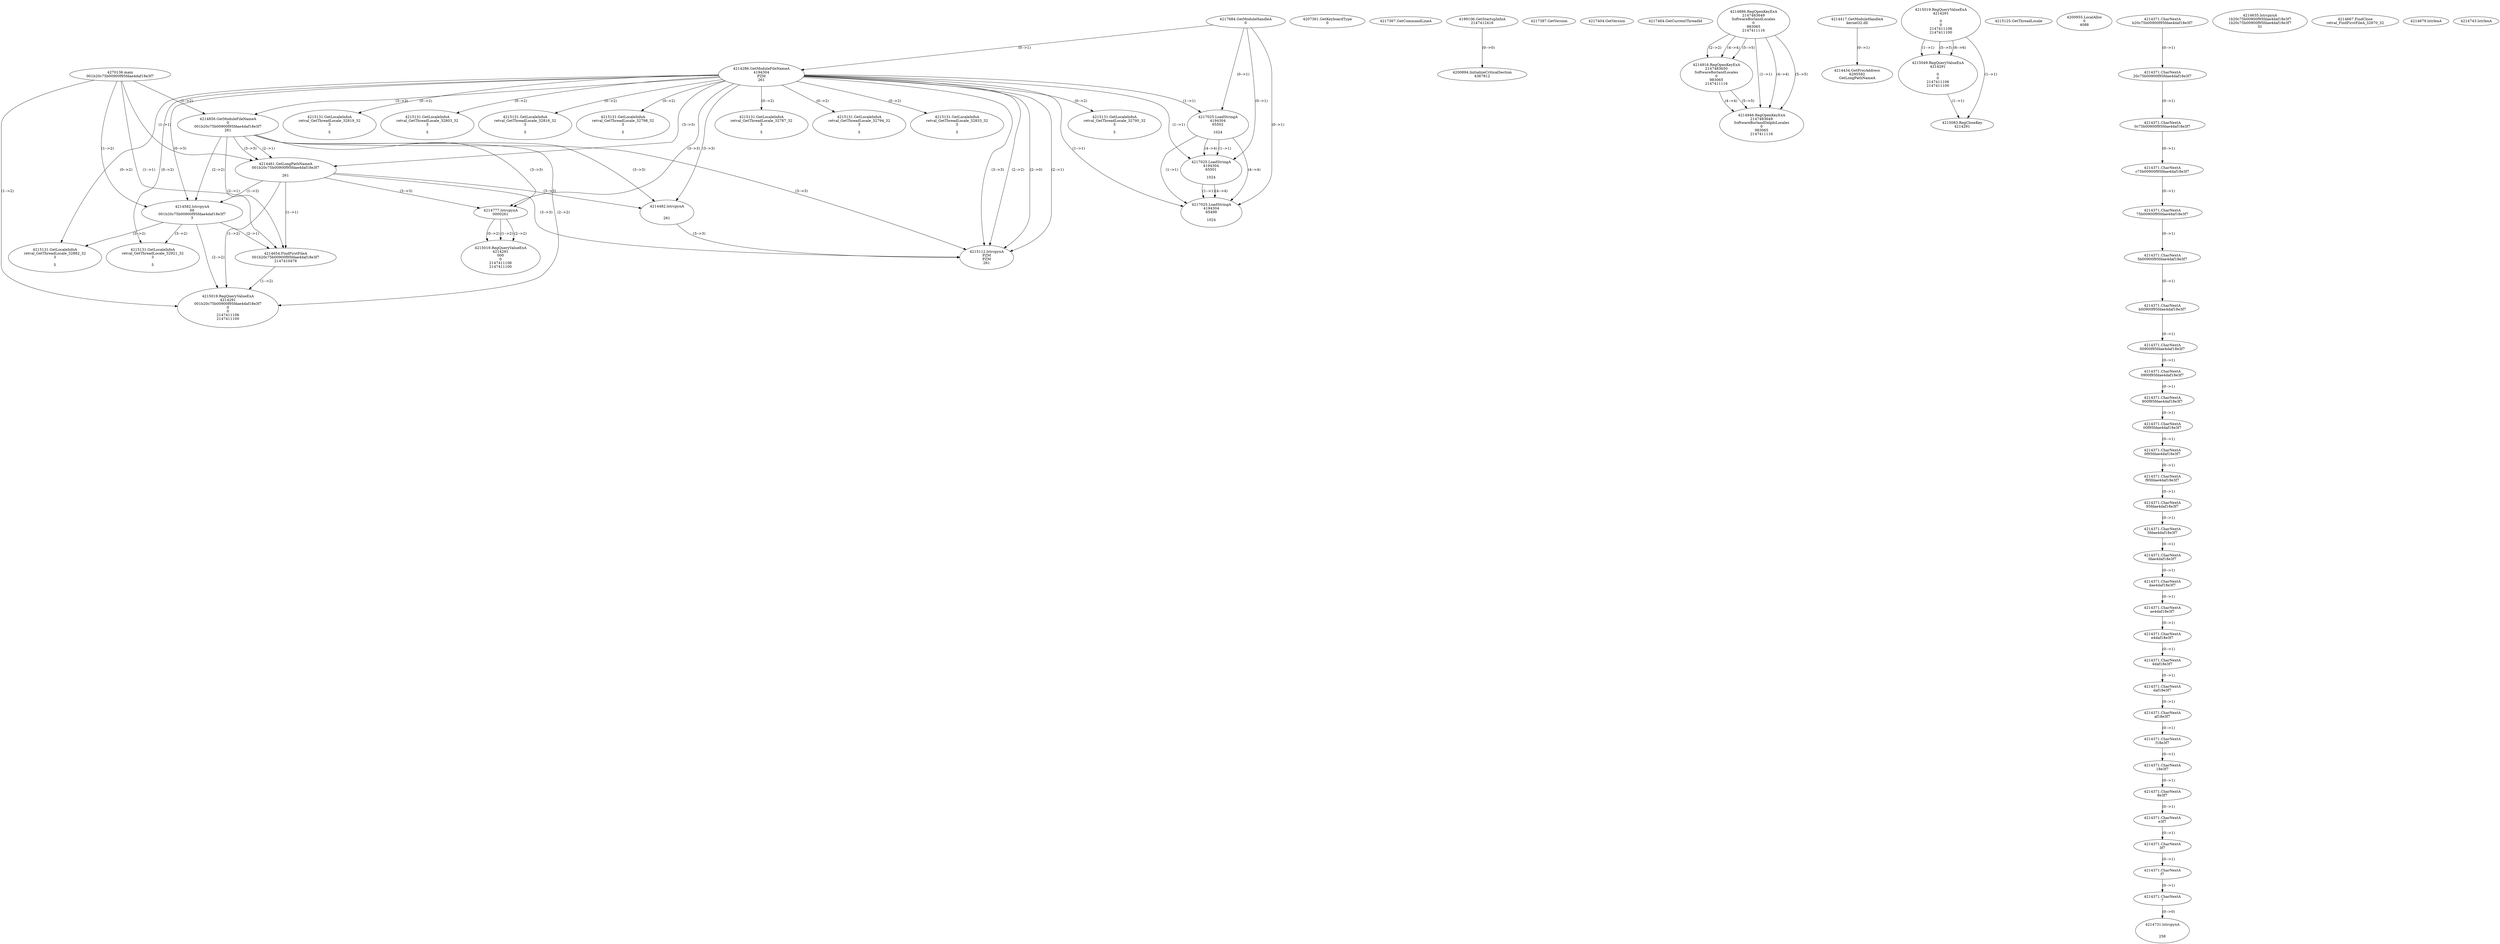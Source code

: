 // Global SCDG with merge call
digraph {
	0 [label="4270136.main
001b20c75b00900f95fdae4daf18e3f7"]
	1 [label="4217684.GetModuleHandleA
0"]
	2 [label="4207361.GetKeyboardType
0"]
	3 [label="4217367.GetCommandLineA
"]
	4 [label="4199106.GetStartupInfoA
2147412416"]
	5 [label="4217387.GetVersion
"]
	6 [label="4217404.GetVersion
"]
	7 [label="4217464.GetCurrentThreadId
"]
	8 [label="4214286.GetModuleFileNameA
4194304
PZM
261"]
	1 -> 8 [label="(0-->1)"]
	9 [label="4214856.GetModuleFileNameA
0
001b20c75b00900f95fdae4daf18e3f7
261"]
	0 -> 9 [label="(1-->2)"]
	8 -> 9 [label="(3-->3)"]
	10 [label="4214886.RegOpenKeyExA
2147483649
Software\Borland\Locales
0
983065
2147411116"]
	11 [label="4214916.RegOpenKeyExA
2147483650
Software\Borland\Locales
0
983065
2147411116"]
	10 -> 11 [label="(2-->2)"]
	10 -> 11 [label="(4-->4)"]
	10 -> 11 [label="(5-->5)"]
	12 [label="4214946.RegOpenKeyExA
2147483649
Software\Borland\Delphi\Locales
0
983065
2147411116"]
	10 -> 12 [label="(1-->1)"]
	10 -> 12 [label="(4-->4)"]
	11 -> 12 [label="(4-->4)"]
	10 -> 12 [label="(5-->5)"]
	11 -> 12 [label="(5-->5)"]
	13 [label="4214417.GetModuleHandleA
kernel32.dll"]
	14 [label="4214434.GetProcAddress
6295592
GetLongPathNameA"]
	13 -> 14 [label="(0-->1)"]
	15 [label="4214461.GetLongPathNameA
001b20c75b00900f95fdae4daf18e3f7

261"]
	0 -> 15 [label="(1-->1)"]
	9 -> 15 [label="(2-->1)"]
	8 -> 15 [label="(3-->3)"]
	9 -> 15 [label="(3-->3)"]
	16 [label="4214482.lstrcpynA


261"]
	8 -> 16 [label="(3-->3)"]
	9 -> 16 [label="(3-->3)"]
	15 -> 16 [label="(3-->3)"]
	17 [label="4215019.RegQueryValueExA
4214291

0
0
2147411106
2147411100"]
	18 [label="4215049.RegQueryValueExA
4214291

0
0
2147411106
2147411100"]
	17 -> 18 [label="(1-->1)"]
	17 -> 18 [label="(5-->5)"]
	17 -> 18 [label="(6-->6)"]
	19 [label="4215083.RegCloseKey
4214291"]
	17 -> 19 [label="(1-->1)"]
	18 -> 19 [label="(1-->1)"]
	20 [label="4215112.lstrcpynA
PZM
PZM
261"]
	8 -> 20 [label="(2-->1)"]
	8 -> 20 [label="(2-->2)"]
	8 -> 20 [label="(3-->3)"]
	9 -> 20 [label="(3-->3)"]
	15 -> 20 [label="(3-->3)"]
	16 -> 20 [label="(3-->3)"]
	8 -> 20 [label="(2-->0)"]
	21 [label="4215125.GetThreadLocale
"]
	22 [label="4215131.GetLocaleInfoA
retval_GetThreadLocale_32819_32
3

5"]
	8 -> 22 [label="(0-->2)"]
	23 [label="4217025.LoadStringA
4194304
65502

1024"]
	1 -> 23 [label="(0-->1)"]
	8 -> 23 [label="(1-->1)"]
	24 [label="4200894.InitializeCriticalSection
4367812"]
	4 -> 24 [label="(0-->0)"]
	25 [label="4200955.LocalAlloc
0
4088"]
	26 [label="4215131.GetLocaleInfoA
retval_GetThreadLocale_32803_32
3

5"]
	8 -> 26 [label="(0-->2)"]
	27 [label="4215131.GetLocaleInfoA
retval_GetThreadLocale_32816_32
3

5"]
	8 -> 27 [label="(0-->2)"]
	28 [label="4217025.LoadStringA
4194304
65501

1024"]
	1 -> 28 [label="(0-->1)"]
	8 -> 28 [label="(1-->1)"]
	23 -> 28 [label="(1-->1)"]
	23 -> 28 [label="(4-->4)"]
	29 [label="4217025.LoadStringA
4194304
65499

1024"]
	1 -> 29 [label="(0-->1)"]
	8 -> 29 [label="(1-->1)"]
	23 -> 29 [label="(1-->1)"]
	28 -> 29 [label="(1-->1)"]
	23 -> 29 [label="(4-->4)"]
	28 -> 29 [label="(4-->4)"]
	30 [label="4214582.lstrcpynA
00
001b20c75b00900f95fdae4daf18e3f7
3"]
	0 -> 30 [label="(1-->2)"]
	9 -> 30 [label="(2-->2)"]
	15 -> 30 [label="(1-->2)"]
	8 -> 30 [label="(0-->3)"]
	31 [label="4214371.CharNextA
b20c75b00900f95fdae4daf18e3f7"]
	32 [label="4214371.CharNextA
20c75b00900f95fdae4daf18e3f7"]
	31 -> 32 [label="(0-->1)"]
	33 [label="4214371.CharNextA
0c75b00900f95fdae4daf18e3f7"]
	32 -> 33 [label="(0-->1)"]
	34 [label="4214371.CharNextA
c75b00900f95fdae4daf18e3f7"]
	33 -> 34 [label="(0-->1)"]
	35 [label="4214371.CharNextA
75b00900f95fdae4daf18e3f7"]
	34 -> 35 [label="(0-->1)"]
	36 [label="4214371.CharNextA
5b00900f95fdae4daf18e3f7"]
	35 -> 36 [label="(0-->1)"]
	37 [label="4214371.CharNextA
b00900f95fdae4daf18e3f7"]
	36 -> 37 [label="(0-->1)"]
	38 [label="4214371.CharNextA
00900f95fdae4daf18e3f7"]
	37 -> 38 [label="(0-->1)"]
	39 [label="4214371.CharNextA
0900f95fdae4daf18e3f7"]
	38 -> 39 [label="(0-->1)"]
	40 [label="4214371.CharNextA
900f95fdae4daf18e3f7"]
	39 -> 40 [label="(0-->1)"]
	41 [label="4214371.CharNextA
00f95fdae4daf18e3f7"]
	40 -> 41 [label="(0-->1)"]
	42 [label="4214371.CharNextA
0f95fdae4daf18e3f7"]
	41 -> 42 [label="(0-->1)"]
	43 [label="4214371.CharNextA
f95fdae4daf18e3f7"]
	42 -> 43 [label="(0-->1)"]
	44 [label="4214371.CharNextA
95fdae4daf18e3f7"]
	43 -> 44 [label="(0-->1)"]
	45 [label="4214371.CharNextA
5fdae4daf18e3f7"]
	44 -> 45 [label="(0-->1)"]
	46 [label="4214371.CharNextA
fdae4daf18e3f7"]
	45 -> 46 [label="(0-->1)"]
	47 [label="4214371.CharNextA
dae4daf18e3f7"]
	46 -> 47 [label="(0-->1)"]
	48 [label="4214371.CharNextA
ae4daf18e3f7"]
	47 -> 48 [label="(0-->1)"]
	49 [label="4214371.CharNextA
e4daf18e3f7"]
	48 -> 49 [label="(0-->1)"]
	50 [label="4214371.CharNextA
4daf18e3f7"]
	49 -> 50 [label="(0-->1)"]
	51 [label="4214371.CharNextA
daf18e3f7"]
	50 -> 51 [label="(0-->1)"]
	52 [label="4214371.CharNextA
af18e3f7"]
	51 -> 52 [label="(0-->1)"]
	53 [label="4214371.CharNextA
f18e3f7"]
	52 -> 53 [label="(0-->1)"]
	54 [label="4214371.CharNextA
18e3f7"]
	53 -> 54 [label="(0-->1)"]
	55 [label="4214371.CharNextA
8e3f7"]
	54 -> 55 [label="(0-->1)"]
	56 [label="4214371.CharNextA
e3f7"]
	55 -> 56 [label="(0-->1)"]
	57 [label="4214371.CharNextA
3f7"]
	56 -> 57 [label="(0-->1)"]
	58 [label="4214371.CharNextA
f7"]
	57 -> 58 [label="(0-->1)"]
	59 [label="4214371.CharNextA
7"]
	58 -> 59 [label="(0-->1)"]
	60 [label="4214635.lstrcpynA
1b20c75b00900f95fdae4daf18e3f7
1b20c75b00900f95fdae4daf18e3f7
31"]
	61 [label="4214654.FindFirstFileA
001b20c75b00900f95fdae4daf18e3f7
2147410478"]
	0 -> 61 [label="(1-->1)"]
	9 -> 61 [label="(2-->1)"]
	15 -> 61 [label="(1-->1)"]
	30 -> 61 [label="(2-->1)"]
	62 [label="4215019.RegQueryValueExA
4214291
001b20c75b00900f95fdae4daf18e3f7
0
0
2147411106
2147411100"]
	0 -> 62 [label="(1-->2)"]
	9 -> 62 [label="(2-->2)"]
	15 -> 62 [label="(1-->2)"]
	30 -> 62 [label="(2-->2)"]
	61 -> 62 [label="(1-->2)"]
	63 [label="4215131.GetLocaleInfoA
retval_GetThreadLocale_32882_32
3

5"]
	8 -> 63 [label="(0-->2)"]
	30 -> 63 [label="(3-->2)"]
	64 [label="4215131.GetLocaleInfoA
retval_GetThreadLocale_32798_32
3

5"]
	8 -> 64 [label="(0-->2)"]
	65 [label="4215131.GetLocaleInfoA
retval_GetThreadLocale_32787_32
3

5"]
	8 -> 65 [label="(0-->2)"]
	66 [label="4215131.GetLocaleInfoA
retval_GetThreadLocale_32794_32
3

5"]
	8 -> 66 [label="(0-->2)"]
	67 [label="4215131.GetLocaleInfoA
retval_GetThreadLocale_32833_32
3

5"]
	8 -> 67 [label="(0-->2)"]
	68 [label="4214667.FindClose
retval_FindFirstFileA_32870_32"]
	69 [label="4214679.lstrlenA
"]
	70 [label="4214731.lstrcpynA


258"]
	59 -> 70 [label="(0-->0)"]
	71 [label="4214743.lstrlenA
"]
	72 [label="4214777.lstrcpynA
00\
00\
261"]
	8 -> 72 [label="(3-->3)"]
	9 -> 72 [label="(3-->3)"]
	15 -> 72 [label="(3-->3)"]
	73 [label="4215019.RegQueryValueExA
4214291
00\
0
0
2147411106
2147411100"]
	72 -> 73 [label="(1-->2)"]
	72 -> 73 [label="(2-->2)"]
	72 -> 73 [label="(0-->2)"]
	74 [label="4215131.GetLocaleInfoA
retval_GetThreadLocale_32921_32
3

5"]
	8 -> 74 [label="(0-->2)"]
	30 -> 74 [label="(3-->2)"]
	75 [label="4215131.GetLocaleInfoA
retval_GetThreadLocale_32795_32
3

5"]
	8 -> 75 [label="(0-->2)"]
}
